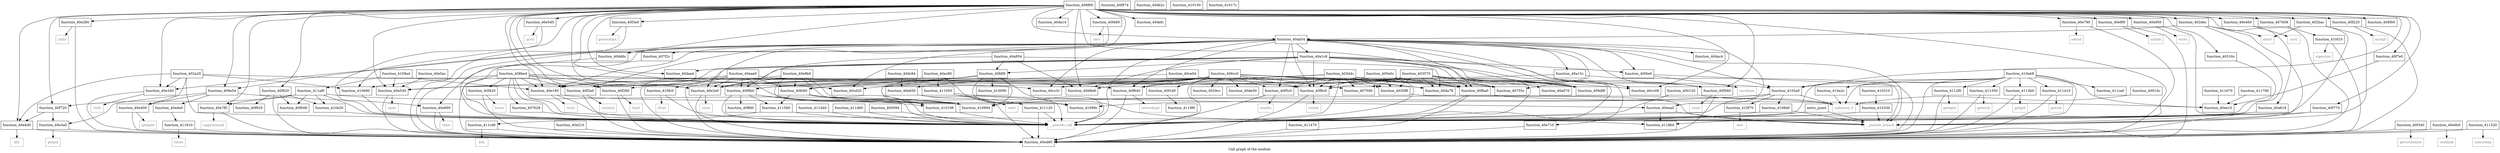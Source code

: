 digraph "Call graph of the module." {
  label="Call graph of the module.";
  node [shape=record];

  Node_function_40e180 [label="{function_40e180}"];
  Node_function_40e210 [label="{function_40e210}"];
  Node_function_40e280 [label="{function_40e280}"];
  Node_function_40d9e8 [label="{function_40d9e8}"];
  Node_function_40cd20 [label="{function_40cd20}"];
  Node_function_40cc3c [label="{function_40cc3c}"];
  Node_function_40ce04 [label="{function_40ce04}"];
  Node_function_40e2e0 [label="{function_40e2e0}"];
  Node_function_40eea0 [label="{function_40eea0}"];
  Node_function_40e340 [label="{function_40e340}"];
  Node_function_40e3a0 [label="{function_40e3a0}"];
  Node_function_40e400 [label="{function_40e400}"];
  Node_function_40f1d0 [label="{function_40f1d0}"];
  Node_function_40f340 [label="{function_40f340}"];
  Node_function_40e5d0 [label="{function_40e5d0}"];
  Node_function_40f3a0 [label="{function_40f3a0}"];
  Node_function_40e650 [label="{function_40e650}"];
  Node_function_40f420 [label="{function_40f420}"];
  Node_function_40e6b0 [label="{function_40e6b0}"];
  Node_function_40f480 [label="{function_40f480}"];
  Node_function_40e710 [label="{function_40e710}"];
  Node_function_40f4e0 [label="{function_40f4e0}"];
  Node_function_40e790 [label="{function_40e790}"];
  Node_function_40f560 [label="{function_40f560}"];
  Node_function_40e7f0 [label="{function_40e7f0}"];
  Node_function_40f5c0 [label="{function_40f5c0}"];
  Node_function_40e890 [label="{function_40e890}"];
  Node_function_40e8f0 [label="{function_40e8f0}"];
  Node_function_40e950 [label="{function_40e950}"];
  Node_function_40f640 [label="{function_40f640}"];
  Node_function_40e9b0 [label="{function_40e9b0}"];
  Node_function_40eae0 [label="{function_40eae0}"];
  Node_function_40f6c0 [label="{function_40f6c0}"];
  Node_function_40ec80 [label="{function_40ec80}"];
  Node_function_40f720 [label="{function_40f720}"];
  Node_function_40ed80 [label="{function_40ed80}"];
  Node_function_40f770 [label="{function_40f770}"];
  Node_function_40f974 [label="{function_40f974}"];
  Node_function_40e460 [label="{function_40e460}"];
  Node_function_40e4d0 [label="{function_40e4d0}"];
  Node_function_40da14 [label="{function_40da14}"];
  Node_function_40da78 [label="{function_40da78}"];
  Node_function_40f920 [label="{function_40f920}"];
  Node_function_40daa4 [label="{function_40daa4}"];
  Node_function_40dac4 [label="{function_40dac4}"];
  Node_function_40f948 [label="{function_40f948}"];
  Node_function_40db2c [label="{function_40db2c}"];
  Node_function_40dc94 [label="{function_40dc94}"];
  Node_function_40f220 [label="{function_40f220}"];
  Node_function_40dd6c [label="{function_40dd6c}"];
  Node_function_40de50 [label="{function_40de50}"];
  Node_function_40eda0 [label="{function_40eda0}"];
  Node_function_40f7e0 [label="{function_40f7e0}"];
  Node_function_40f9b0 [label="{function_40f9b0}"];
  Node_function_40ee10 [label="{function_40ee10}"];
  Node_function_40f280 [label="{function_40f280}"];
  Node_function_40defc [label="{function_40defc}"];
  Node_function_40e530 [label="{function_40e530}"];
  Node_function_40f2e0 [label="{function_40f2e0}"];
  Node_function_40e5ac [label="{function_40e5ac}"];
  Node_function_40fba0 [label="{function_40fba0}"];
  Node_function_410198 [label="{function_410198}"];
  Node_function_410310 [label="{function_410310}"];
  Node_function_410330 [label="{function_410330}"];
  Node_function_4105a0 [label="{function_4105a0}"];
  Node_function_410690 [label="{function_410690}"];
  Node_function_4108d0 [label="{function_4108d0}"];
  Node_function_410994 [label="{function_410994}"];
  Node_function_4119f0 [label="{function_4119f0}"];
  Node_function_411af0 [label="{function_411af0}"];
  Node_function_40fc60 [label="{function_40fc60}"];
  Node_function_40fdf0 [label="{function_40fdf0}"];
  Node_function_40ffd0 [label="{function_40ffd0}"];
  Node_function_410090 [label="{function_410090}"];
  Node_function_410150 [label="{function_410150}"];
  Node_function_41017c [label="{function_41017c}"];
  Node_getegid [color="gray50", fontcolor="gray50", label="{getegid}"];
  Node_geteuid [color="gray50", fontcolor="gray50", label="{geteuid}"];
  Node_getgid [color="gray50", fontcolor="gray50", label="{getgid}"];
  Node_getuid [color="gray50", fontcolor="gray50", label="{getuid}"];
  Node_nanosleep [color="gray50", fontcolor="gray50", label="{nanosleep}"];
  Node_times [color="gray50", fontcolor="gray50", label="{times}"];
  Node_brk [color="gray50", fontcolor="gray50", label="{brk}"];
  Node_abort [color="gray50", fontcolor="gray50", label="{abort}"];
  Node_function_41099c [label="{function_41099c}"];
  Node_function_4109a4 [label="{function_4109a4}"];
  Node_function_410a2c [label="{function_410a2c}"];
  Node_function_410ab8 [label="{function_410ab8}"];
  Node_function_410e20 [label="{function_410e20}"];
  Node_function_410f10 [label="{function_410f10}"];
  Node_function_410f70 [label="{function_410f70}"];
  Node_function_410fc0 [label="{function_410fc0}"];
  Node_function_411050 [label="{function_411050}"];
  Node_function_411120 [label="{function_411120}"];
  Node_function_4112f0 [label="{function_4112f0}"];
  Node_function_411350 [label="{function_411350}"];
  Node_function_4113b0 [label="{function_4113b0}"];
  Node_function_411410 [label="{function_411410}"];
  Node_function_411470 [label="{function_411470}"];
  Node_function_411520 [label="{function_411520}"];
  Node_function_411580 [label="{function_411580}"];
  Node_function_411610 [label="{function_411610}"];
  Node_function_411670 [label="{function_411670}"];
  Node_function_411790 [label="{function_411790}"];
  Node_function_4118b0 [label="{function_4118b0}"];
  Node_function_411ca0 [label="{function_411ca0}"];
  Node_function_411cd0 [label="{function_411cd0}"];
  Node_function_411d40 [label="{function_411d40}"];
  Node_function_411db0 [label="{function_411db0}"];
  Node_unknown_0 [color="gray50", fontcolor="gray50", label="{unknown_0}"];
  Node_fcntl [color="gray50", fontcolor="gray50", label="{fcntl}"];
  Node_chdir [color="gray50", fontcolor="gray50", label="{chdir}"];
  Node_close [color="gray50", fontcolor="gray50", label="{close}"];
  Node_fork [color="gray50", fontcolor="gray50", label="{fork}"];
  Node_getpid [color="gray50", fontcolor="gray50", label="{getpid}"];
  Node_getppid [color="gray50", fontcolor="gray50", label="{getppid}"];
  Node_ioctl [color="gray50", fontcolor="gray50", label="{ioctl}"];
  Node_kill [color="gray50", fontcolor="gray50", label="{kill}"];
  Node_open [color="gray50", fontcolor="gray50", label="{open}"];
  Node_prctl [color="gray50", fontcolor="gray50", label="{prctl}"];
  Node_read [color="gray50", fontcolor="gray50", label="{read}"];
  Node_readlink [color="gray50", fontcolor="gray50", label="{readlink}"];
  Node_setsid [color="gray50", fontcolor="gray50", label="{setsid}"];
  Node_sigprocmask [color="gray50", fontcolor="gray50", label="{sigprocmask}"];
  Node_time [color="gray50", fontcolor="gray50", label="{time}"];
  Node_unlink [color="gray50", fontcolor="gray50", label="{unlink}"];
  Node_write [color="gray50", fontcolor="gray50", label="{write}"];
  Node_accept [color="gray50", fontcolor="gray50", label="{accept}"];
  Node_bind [color="gray50", fontcolor="gray50", label="{bind}"];
  Node_connect [color="gray50", fontcolor="gray50", label="{connect}"];
  Node_getsockname [color="gray50", fontcolor="gray50", label="{getsockname}"];
  Node_getsockopt [color="gray50", fontcolor="gray50", label="{getsockopt}"];
  Node_listen [color="gray50", fontcolor="gray50", label="{listen}"];
  Node_recv [color="gray50", fontcolor="gray50", label="{recv}"];
  Node_recvfrom [color="gray50", fontcolor="gray50", label="{recvfrom}"];
  Node_send [color="gray50", fontcolor="gray50", label="{send}"];
  Node_sendto [color="gray50", fontcolor="gray50", label="{sendto}"];
  Node_setsockopt [color="gray50", fontcolor="gray50", label="{setsockopt}"];
  Node_socket [color="gray50", fontcolor="gray50", label="{socket}"];
  Node_sigaction [color="gray50", fontcolor="gray50", label="{sigaction}"];
  Node_exit [color="gray50", fontcolor="gray50", label="{exit}"];
  Node_fstat [color="gray50", fontcolor="gray50", label="{fstat}"];
  Node___pseudo_call [color="gray50", fontcolor="gray50", label="{__pseudo_call}"];
  Node___pseudo_branch [color="gray50", fontcolor="gray50", label="{__pseudo_branch}"];
  Node_function_400094 [label="{function_400094}"];
  Node_function_400120 [label="{function_400120}"];
  Node_function_4001dc [label="{function_4001dc}"];
  Node_entry_point [label="{entry_point}"];
  Node_function_4029cc [label="{function_4029cc}"];
  Node_function_402a20 [label="{function_402a20}"];
  Node_function_402bac [label="{function_402bac}"];
  Node_function_402ebc [label="{function_402ebc}"];
  Node_function_4030f8 [label="{function_4030f8}"];
  Node_function_40316c [label="{function_40316c}"];
  Node_function_403570 [label="{function_403570}"];
  Node_function_403d4c [label="{function_403d4c}"];
  Node_function_405e0c [label="{function_405e0c}"];
  Node_function_406cc0 [label="{function_406cc0}"];
  Node_function_407500 [label="{function_407500}"];
  Node_function_40f820 [label="{function_40f820}"];
  Node_function_40755c [label="{function_40755c}"];
  Node_function_407608 [label="{function_407608}"];
  Node_function_407628 [label="{function_407628}"];
  Node_function_407f2c [label="{function_407f2c}"];
  Node_function_408be4 [label="{function_408be4}"];
  Node_function_408f60 [label="{function_408f60}"];
  Node_function_409df8 [label="{function_409df8}"];
  Node_function_409e54 [label="{function_409e54}"];
  Node_function_409f00 [label="{function_409f00}"];
  Node_function_40a070 [label="{function_40a070}"];
  Node_function_40a15c [label="{function_40a15c}"];
  Node_function_40a1c8 [label="{function_40a1c8}"];
  Node_function_40a818 [label="{function_40a818}"];
  Node_function_40a954 [label="{function_40a954}"];
  Node_function_40ab54 [label="{function_40ab54}"];
  Node_function_40cc08 [label="{function_40cc08}"];
  Node_function_40e180 -> Node_unknown_0;
  Node_function_40e180 -> Node_fcntl;
  Node_function_40e180 -> Node___pseudo_call;
  Node_function_40e210 -> Node_function_40ed80;
  Node_function_40e280 -> Node_function_40ed80;
  Node_function_40e280 -> Node_chdir;
  Node_function_40ce04 -> Node_function_40da78;
  Node_function_40ce04 -> Node_function_40f9b0;
  Node_function_40e2e0 -> Node_function_40ed80;
  Node_function_40e2e0 -> Node_close;
  Node_function_40eea0 -> Node_function_4118b0;
  Node_function_40eea0 -> Node___pseudo_branch;
  Node_function_40e340 -> Node_function_40ed80;
  Node_function_40e340 -> Node_fork;
  Node_function_40e3a0 -> Node_function_40ed80;
  Node_function_40e3a0 -> Node_getpid;
  Node_function_40e400 -> Node_function_40ed80;
  Node_function_40e400 -> Node_getppid;
  Node_function_40f1d0 -> Node_function_4119f0;
  Node_function_40f340 -> Node_function_40ed80;
  Node_function_40f340 -> Node_getsockname;
  Node_function_40e5d0 -> Node_prctl;
  Node_function_40e5d0 -> Node___pseudo_call;
  Node_function_40f3a0 -> Node_function_40ed80;
  Node_function_40f3a0 -> Node_getsockopt;
  Node_function_40e650 -> Node_function_40ed80;
  Node_function_40e650 -> Node_read;
  Node_function_40f420 -> Node_function_40ed80;
  Node_function_40f420 -> Node_listen;
  Node_function_40e6b0 -> Node_function_40ed80;
  Node_function_40e6b0 -> Node_readlink;
  Node_function_40f480 -> Node_function_40ed80;
  Node_function_40f480 -> Node_recv;
  Node_function_40e710 -> Node_function_40ed80;
  Node_function_40f4e0 -> Node_function_40ed80;
  Node_function_40f4e0 -> Node_recvfrom;
  Node_function_40e790 -> Node_function_40ed80;
  Node_function_40e790 -> Node_setsid;
  Node_function_40f560 -> Node_function_40ed80;
  Node_function_40f560 -> Node_send;
  Node_function_40e7f0 -> Node_function_40ed80;
  Node_function_40e7f0 -> Node_sigprocmask;
  Node_function_40f5c0 -> Node_function_40ed80;
  Node_function_40f5c0 -> Node_sendto;
  Node_function_40e890 -> Node_function_40ed80;
  Node_function_40e890 -> Node_time;
  Node_function_40e8f0 -> Node_function_40ed80;
  Node_function_40e8f0 -> Node_unlink;
  Node_function_40e950 -> Node_function_40ed80;
  Node_function_40e950 -> Node_write;
  Node_function_40f640 -> Node_function_40ed80;
  Node_function_40f640 -> Node_setsockopt;
  Node_function_40e9b0 -> Node_function_40e2e0;
  Node_function_40e9b0 -> Node_function_40ed80;
  Node_function_40e9b0 -> Node_function_410994;
  Node_function_40e9b0 -> Node_function_40fc60;
  Node_function_40e9b0 -> Node_function_41099c;
  Node_function_40e9b0 -> Node___pseudo_call;
  Node_function_40eae0 -> Node_function_40e180;
  Node_function_40eae0 -> Node_function_40e2e0;
  Node_function_40eae0 -> Node_function_40ed80;
  Node_function_40eae0 -> Node_function_40f9b0;
  Node_function_40eae0 -> Node_function_40e530;
  Node_function_40eae0 -> Node_function_40fba0;
  Node_function_40eae0 -> Node_function_410994;
  Node_function_40eae0 -> Node_function_40fc60;
  Node_function_40eae0 -> Node_function_410fc0;
  Node_function_40f6c0 -> Node_function_40ed80;
  Node_function_40f6c0 -> Node_socket;
  Node_function_40ec80 -> Node_function_410994;
  Node_function_40ec80 -> Node_function_41099c;
  Node_function_40ec80 -> Node_function_411050;
  Node_function_40f720 -> Node_function_40e3a0;
  Node_function_40f720 -> Node_function_40e4d0;
  Node_function_40f770 -> Node___pseudo_call;
  Node_function_40f770 -> Node___pseudo_branch;
  Node_function_40e460 -> Node_function_40ed80;
  Node_function_40e460 -> Node_ioctl;
  Node_function_40e4d0 -> Node_function_40ed80;
  Node_function_40e4d0 -> Node_kill;
  Node_function_40dc94 -> Node_function_40e650;
  Node_function_40f220 -> Node_function_40ed80;
  Node_function_40f220 -> Node_accept;
  Node_function_40dd6c -> Node___pseudo_call;
  Node_function_40eda0 -> Node_function_411610;
  Node_function_40f7e0 -> Node_function_40ee10;
  Node_function_40f9b0 -> Node_function_410198;
  Node_function_40f9b0 -> Node_function_410994;
  Node_function_40f9b0 -> Node_function_40ffd0;
  Node_function_40f9b0 -> Node_function_411580;
  Node_function_40f9b0 -> Node___pseudo_call;
  Node_function_40f280 -> Node_function_40ed80;
  Node_function_40f280 -> Node_bind;
  Node_function_40e530 -> Node_function_40ed80;
  Node_function_40e530 -> Node_open;
  Node_function_40f2e0 -> Node_function_40ed80;
  Node_function_40f2e0 -> Node_connect;
  Node_function_40e5ac -> Node_function_40e530;
  Node_function_40fba0 -> Node_function_40ed80;
  Node_function_40fba0 -> Node_function_40ee10;
  Node_function_40fba0 -> Node___pseudo_call;
  Node_function_410198 -> Node___pseudo_call;
  Node_function_410310 -> Node_function_410330;
  Node_function_410330 -> Node___pseudo_call;
  Node_function_410330 -> Node___pseudo_branch;
  Node_function_4105a0 -> Node_function_4108d0;
  Node_function_4105a0 -> Node_function_410994;
  Node_function_4105a0 -> Node_function_41099c;
  Node_function_4105a0 -> Node_function_410f70;
  Node_function_4105a0 -> Node_unknown_0;
  Node_function_4105a0 -> Node___pseudo_call;
  Node_function_410690 -> Node___pseudo_call;
  Node_function_4108d0 -> Node___pseudo_call;
  Node_function_4108d0 -> Node___pseudo_branch;
  Node_function_411af0 -> Node_function_40e7f0;
  Node_function_411af0 -> Node_function_40f720;
  Node_function_411af0 -> Node_function_40f948;
  Node_function_411af0 -> Node_function_410994;
  Node_function_411af0 -> Node_function_410e20;
  Node_function_411af0 -> Node___pseudo_call;
  Node_function_40fc60 -> Node_function_410198;
  Node_function_40fc60 -> Node_function_410994;
  Node_function_40fc60 -> Node_function_411580;
  Node_function_40fc60 -> Node___pseudo_call;
  Node_function_40fdf0 -> Node_function_40f9b0;
  Node_function_40fdf0 -> Node_function_410198;
  Node_function_40fdf0 -> Node_function_410994;
  Node_function_40fdf0 -> Node_function_40fc60;
  Node_function_40fdf0 -> Node_function_410090;
  Node_function_40fdf0 -> Node_function_4118b0;
  Node_function_40fdf0 -> Node___pseudo_call;
  Node_function_4109a4 -> Node_function_40e180;
  Node_function_4109a4 -> Node_function_40e530;
  Node_function_4109a4 -> Node_function_411af0;
  Node_function_410a2c -> Node_unknown_0;
  Node_function_410ab8 -> Node_function_40ed80;
  Node_function_410ab8 -> Node_function_40ee10;
  Node_function_410ab8 -> Node_function_4105a0;
  Node_function_410ab8 -> Node_function_410a2c;
  Node_function_410ab8 -> Node_function_4112f0;
  Node_function_410ab8 -> Node_function_411350;
  Node_function_410ab8 -> Node_function_4113b0;
  Node_function_410ab8 -> Node_function_411410;
  Node_function_410ab8 -> Node_function_4118b0;
  Node_function_410ab8 -> Node_function_411ca0;
  Node_function_410ab8 -> Node_unknown_0;
  Node_function_410ab8 -> Node___pseudo_call;
  Node_function_410e20 -> Node___pseudo_call;
  Node_function_410f10 -> Node_function_40ed80;
  Node_function_410f10 -> Node_sigaction;
  Node_function_410f70 -> Node_exit;
  Node_function_410fc0 -> Node_fstat;
  Node_function_410fc0 -> Node___pseudo_call;
  Node_function_411050 -> Node_function_40eea0;
  Node_function_411050 -> Node_function_411120;
  Node_function_411050 -> Node___pseudo_call;
  Node_function_411120 -> Node_function_40ed80;
  Node_function_411120 -> Node___pseudo_call;
  Node_function_4112f0 -> Node_function_40ed80;
  Node_function_4112f0 -> Node_getegid;
  Node_function_411350 -> Node_function_40ed80;
  Node_function_411350 -> Node_geteuid;
  Node_function_4113b0 -> Node_function_40ed80;
  Node_function_4113b0 -> Node_getgid;
  Node_function_411410 -> Node_function_40ed80;
  Node_function_411410 -> Node_getuid;
  Node_function_411470 -> Node_function_40ed80;
  Node_function_411520 -> Node_function_40ed80;
  Node_function_411520 -> Node_nanosleep;
  Node_function_411580 -> Node_function_411cd0;
  Node_function_411580 -> Node___pseudo_call;
  Node_function_411610 -> Node_function_40ed80;
  Node_function_411610 -> Node_times;
  Node_function_411670 -> Node_function_40ee10;
  Node_function_411790 -> Node_function_40ee10;
  Node_function_411cd0 -> Node_function_40ed80;
  Node_function_411cd0 -> Node_brk;
  Node_function_411d40 -> Node___pseudo_call;
  Node_function_411db0 -> Node___pseudo_call;
  Node_function_400094 -> Node___pseudo_call;
  Node_function_400120 -> Node_unknown_0;
  Node_function_400120 -> Node___pseudo_call;
  Node_function_4001dc -> Node_unknown_0;
  Node_entry_point -> Node___pseudo_call;
  Node_entry_point -> Node___pseudo_branch;
  Node_function_402a20 -> Node_function_40e340;
  Node_function_402a20 -> Node_function_40e400;
  Node_function_402a20 -> Node_function_40e4d0;
  Node_function_402a20 -> Node_function_4105a0;
  Node_function_402a20 -> Node_function_410690;
  Node_function_402a20 -> Node___pseudo_call;
  Node_function_402bac -> Node_abort;
  Node_function_402bac -> Node___pseudo_call;
  Node_function_402bac -> Node___pseudo_branch;
  Node_function_402ebc -> Node_abort;
  Node_function_402ebc -> Node___pseudo_call;
  Node_function_402ebc -> Node___pseudo_branch;
  Node_function_402ebc -> Node_function_40ab54;
  Node_function_4030f8 -> Node___pseudo_branch;
  Node_function_40316c -> Node___pseudo_call;
  Node_function_403570 -> Node_function_40e2e0;
  Node_function_403570 -> Node_function_40f5c0;
  Node_function_403570 -> Node_function_40f640;
  Node_function_403570 -> Node_function_40f6c0;
  Node_function_403570 -> Node_function_40da78;
  Node_function_403570 -> Node_function_40fba0;
  Node_function_403570 -> Node___pseudo_call;
  Node_function_403570 -> Node_function_4030f8;
  Node_function_403570 -> Node_function_407500;
  Node_function_403570 -> Node_function_40755c;
  Node_function_403570 -> Node_function_409df8;
  Node_function_403570 -> Node_function_40a070;
  Node_function_403d4c -> Node_function_40e2e0;
  Node_function_403d4c -> Node_function_40f5c0;
  Node_function_403d4c -> Node_function_40f640;
  Node_function_403d4c -> Node_function_40f6c0;
  Node_function_403d4c -> Node_function_40fba0;
  Node_function_403d4c -> Node___pseudo_call;
  Node_function_403d4c -> Node_function_4030f8;
  Node_function_403d4c -> Node_function_407500;
  Node_function_403d4c -> Node_function_40755c;
  Node_function_403d4c -> Node_function_409df8;
  Node_function_405e0c -> Node_function_40f560;
  Node_function_405e0c -> Node_function_40f6c0;
  Node_function_405e0c -> Node_function_40f280;
  Node_function_405e0c -> Node_function_40f2e0;
  Node_function_405e0c -> Node_function_40fba0;
  Node_function_405e0c -> Node___pseudo_call;
  Node_function_405e0c -> Node_function_4030f8;
  Node_function_405e0c -> Node_function_409df8;
  Node_function_406cc0 -> Node_function_40d9e8;
  Node_function_406cc0 -> Node_function_40cd20;
  Node_function_406cc0 -> Node_function_40cc3c;
  Node_function_406cc0 -> Node_function_40e2e0;
  Node_function_406cc0 -> Node_function_40f1d0;
  Node_function_406cc0 -> Node_function_40e650;
  Node_function_406cc0 -> Node_function_40f5c0;
  Node_function_406cc0 -> Node_function_40f640;
  Node_function_406cc0 -> Node_function_40f6c0;
  Node_function_406cc0 -> Node_function_40da78;
  Node_function_406cc0 -> Node_function_40de50;
  Node_function_406cc0 -> Node_function_40e530;
  Node_function_406cc0 -> Node_function_40fba0;
  Node_function_406cc0 -> Node___pseudo_call;
  Node_function_406cc0 -> Node_function_4029cc;
  Node_function_406cc0 -> Node_function_4030f8;
  Node_function_406cc0 -> Node_function_407500;
  Node_function_406cc0 -> Node_function_40755c;
  Node_function_406cc0 -> Node_function_409df8;
  Node_function_406cc0 -> Node_function_40cc08;
  Node_function_40f820 -> Node_function_40ed80;
  Node_function_40f820 -> Node_function_40f920;
  Node_function_40f820 -> Node_function_40f948;
  Node_function_40f820 -> Node_function_410e20;
  Node_function_407608 -> Node_function_410f10;
  Node_function_407628 -> Node___pseudo_call;
  Node_function_407f2c -> Node___pseudo_call;
  Node_function_408be4 -> Node_function_40e180;
  Node_function_408be4 -> Node_function_40e2e0;
  Node_function_408be4 -> Node_function_40f420;
  Node_function_408be4 -> Node_function_40f640;
  Node_function_408be4 -> Node_function_40f6c0;
  Node_function_408be4 -> Node_function_40ed80;
  Node_function_408be4 -> Node_function_40f280;
  Node_function_408be4 -> Node_function_40f2e0;
  Node_function_408be4 -> Node_function_410690;
  Node_function_408be4 -> Node___pseudo_call;
  Node_function_408be4 -> Node___pseudo_branch;
  Node_function_408be4 -> Node_function_407628;
  Node_function_408f60 -> Node_function_40e180;
  Node_function_408f60 -> Node_function_40e280;
  Node_function_408f60 -> Node_function_40d9e8;
  Node_function_408f60 -> Node_function_40cd20;
  Node_function_408f60 -> Node_function_40cc3c;
  Node_function_408f60 -> Node_function_40e2e0;
  Node_function_408f60 -> Node_function_40e340;
  Node_function_408f60 -> Node_function_40e5d0;
  Node_function_408f60 -> Node_function_40f3a0;
  Node_function_408f60 -> Node_function_40f480;
  Node_function_408f60 -> Node_function_40e790;
  Node_function_408f60 -> Node_function_40f560;
  Node_function_408f60 -> Node_function_40e7f0;
  Node_function_408f60 -> Node_function_40e8f0;
  Node_function_408f60 -> Node_function_40e950;
  Node_function_408f60 -> Node_function_40f720;
  Node_function_408f60 -> Node_function_40f770;
  Node_function_408f60 -> Node_function_40e460;
  Node_function_408f60 -> Node_function_40e4d0;
  Node_function_408f60 -> Node_function_40da14;
  Node_function_408f60 -> Node_function_40daa4;
  Node_function_408f60 -> Node_function_40f220;
  Node_function_408f60 -> Node_function_40dd6c;
  Node_function_408f60 -> Node_function_40f7e0;
  Node_function_408f60 -> Node_function_40defc;
  Node_function_408f60 -> Node_function_40e530;
  Node_function_408f60 -> Node_function_40f2e0;
  Node_function_408f60 -> Node_function_4105a0;
  Node_function_408f60 -> Node_function_410690;
  Node_function_408f60 -> Node___pseudo_call;
  Node_function_408f60 -> Node_function_402bac;
  Node_function_408f60 -> Node_function_402ebc;
  Node_function_408f60 -> Node_function_40316c;
  Node_function_408f60 -> Node_function_40f820;
  Node_function_408f60 -> Node_function_407608;
  Node_function_408f60 -> Node_function_407f2c;
  Node_function_408f60 -> Node_function_409df8;
  Node_function_408f60 -> Node_function_409e54;
  Node_function_408f60 -> Node_function_409f00;
  Node_function_408f60 -> Node_function_40a818;
  Node_function_408f60 -> Node_function_40ab54;
  Node_function_408f60 -> Node_function_40cc08;
  Node_function_409e54 -> Node_function_40e3a0;
  Node_function_409e54 -> Node_function_40e400;
  Node_function_409e54 -> Node_function_40e890;
  Node_function_409e54 -> Node_function_40eda0;
  Node_function_40a15c -> Node_function_40fc60;
  Node_function_40a15c -> Node___pseudo_branch;
  Node_function_40a1c8 -> Node_function_40e180;
  Node_function_40a1c8 -> Node_function_40d9e8;
  Node_function_40a1c8 -> Node_function_40e2e0;
  Node_function_40a1c8 -> Node_function_40e710;
  Node_function_40a1c8 -> Node_function_40f4e0;
  Node_function_40a1c8 -> Node_function_40f560;
  Node_function_40a1c8 -> Node_function_40f6c0;
  Node_function_40a1c8 -> Node_function_40daa4;
  Node_function_40a1c8 -> Node_function_40f2e0;
  Node_function_40a1c8 -> Node_function_40fba0;
  Node_function_40a1c8 -> Node_function_40fdf0;
  Node_function_40a1c8 -> Node___pseudo_call;
  Node_function_40a1c8 -> Node_function_409df8;
  Node_function_40a818 -> Node___pseudo_call;
  Node_function_40a818 -> Node___pseudo_branch;
  Node_function_40a954 -> Node_function_40d9e8;
  Node_function_40a954 -> Node_function_40da78;
  Node_function_40a954 -> Node_function_40f9b0;
  Node_function_40a954 -> Node_function_40fdf0;
  Node_function_40ab54 -> Node_function_40e180;
  Node_function_40ab54 -> Node_function_40cd20;
  Node_function_40ab54 -> Node_function_40cc3c;
  Node_function_40ab54 -> Node_function_40e2e0;
  Node_function_40ab54 -> Node_function_40eea0;
  Node_function_40ab54 -> Node_function_40e340;
  Node_function_40ab54 -> Node_function_40f4e0;
  Node_function_40ab54 -> Node_function_40f560;
  Node_function_40ab54 -> Node_function_40f5c0;
  Node_function_40ab54 -> Node_function_40e890;
  Node_function_40ab54 -> Node_function_40f640;
  Node_function_40ab54 -> Node_function_40f6c0;
  Node_function_40ab54 -> Node_function_40dac4;
  Node_function_40ab54 -> Node_function_40dd6c;
  Node_function_40ab54 -> Node_function_40f2e0;
  Node_function_40ab54 -> Node_function_40fba0;
  Node_function_40ab54 -> Node_function_4105a0;
  Node_function_40ab54 -> Node___pseudo_call;
  Node_function_40ab54 -> Node___pseudo_branch;
  Node_function_40ab54 -> Node_function_40755c;
  Node_function_40ab54 -> Node_function_409df8;
  Node_function_40ab54 -> Node_function_409e54;
  Node_function_40ab54 -> Node_function_40a15c;
  Node_function_40ab54 -> Node_function_40a1c8;
  Node_function_40ab54 -> Node_function_40cc08;
}
